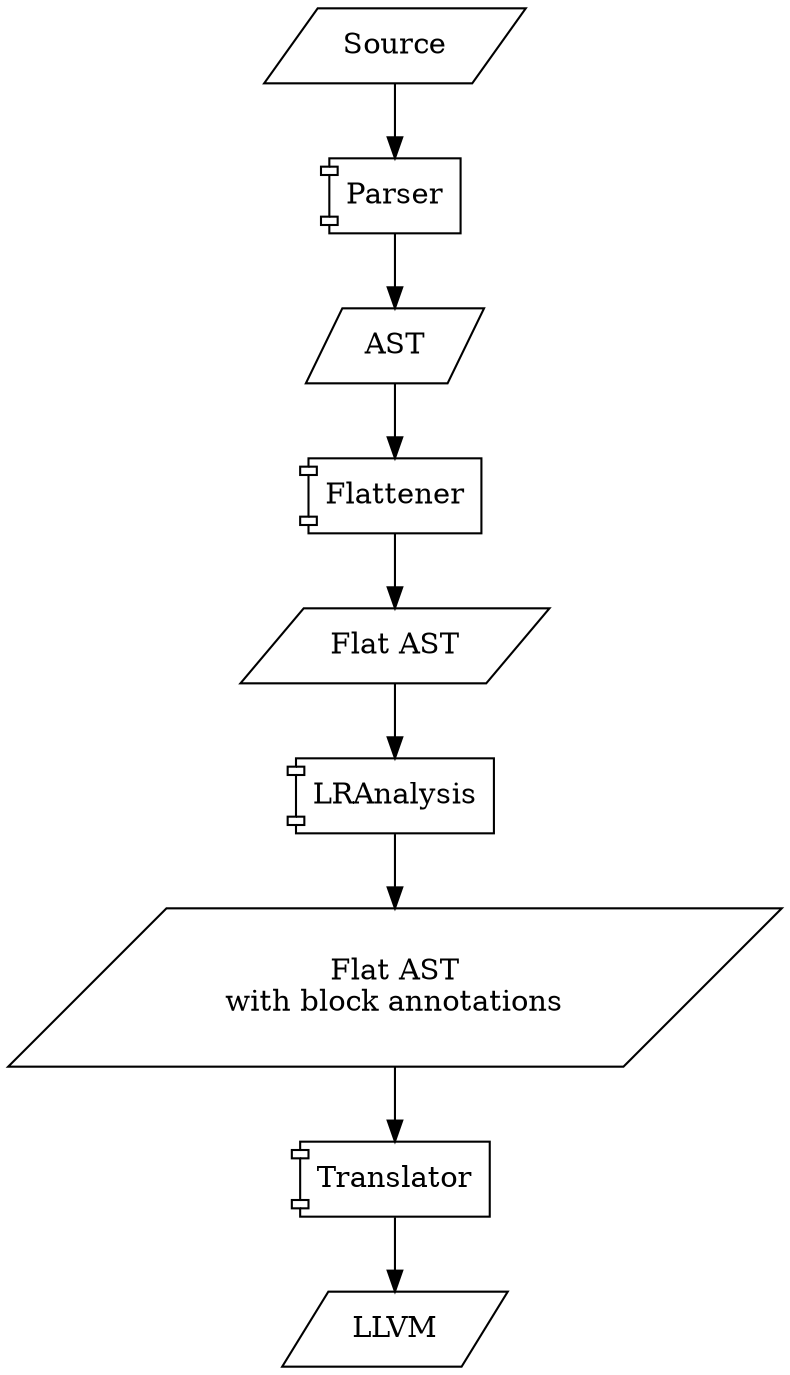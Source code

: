 digraph {
    subgraph data {
        node [shape="parallelogram"]

        subgraph {
            AST
            Source
            FlatAST [label="Flat AST"]
            FlatASTAnnots [label="Flat AST\nwith block annotations"]
            LLVM
        }
    }

    subgraph components {
        node [shape="component"]

        Parser
        Flattener
        LRAnalysis
        Translator
    }

    subgraph decisions {
        node [shape="diamond"]
    }

    Source -> Parser -> AST
    AST -> Flattener -> FlatAST
    FlatAST -> LRAnalysis -> FlatASTAnnots
    FlatASTAnnots -> Translator -> LLVM
}
